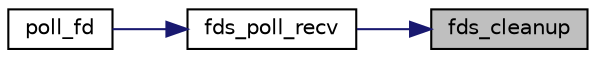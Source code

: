 digraph "fds_cleanup"
{
 // LATEX_PDF_SIZE
  edge [fontname="Helvetica",fontsize="10",labelfontname="Helvetica",labelfontsize="10"];
  node [fontname="Helvetica",fontsize="10",shape=record];
  rankdir="RL";
  Node1 [label="fds_cleanup",height=0.2,width=0.4,color="black", fillcolor="grey75", style="filled", fontcolor="black",tooltip=" "];
  Node1 -> Node2 [dir="back",color="midnightblue",fontsize="10",style="solid",fontname="Helvetica"];
  Node2 [label="fds_poll_recv",height=0.2,width=0.4,color="black", fillcolor="white", style="filled",URL="$clamd__others_8h.html#a0d970dcfdb085c83648f49285d6a8cf4",tooltip=" "];
  Node2 -> Node3 [dir="back",color="midnightblue",fontsize="10",style="solid",fontname="Helvetica"];
  Node3 [label="poll_fd",height=0.2,width=0.4,color="black", fillcolor="white", style="filled",URL="$clamd__others_8h.html#aec3a4e99d579af71d1f19f3755b20b05",tooltip=" "];
}
